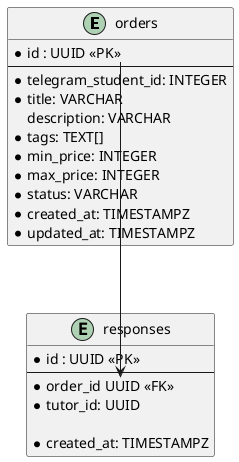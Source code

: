 @startuml er-diagram

skinparam linetype ortho

entity "orders" as orders_table {
  *id : UUID <<PK>>
  --
  *telegram_student_id: INTEGER
  *title: VARCHAR
  description: VARCHAR
  *tags: TEXT[]
  *min_price: INTEGER
  *max_price: INTEGER
  *status: VARCHAR
'  grade
  *created_at: TIMESTAMPZ
  *updated_at: TIMESTAMPZ
}

entity "responses" as response_table {
  *id : UUID <<PK>>
  --
  *order_id UUID <<FK>>
  *tutor_id: UUID

  *created_at: TIMESTAMPZ
}

orders_table::id --> response_table::order_id
@enduml